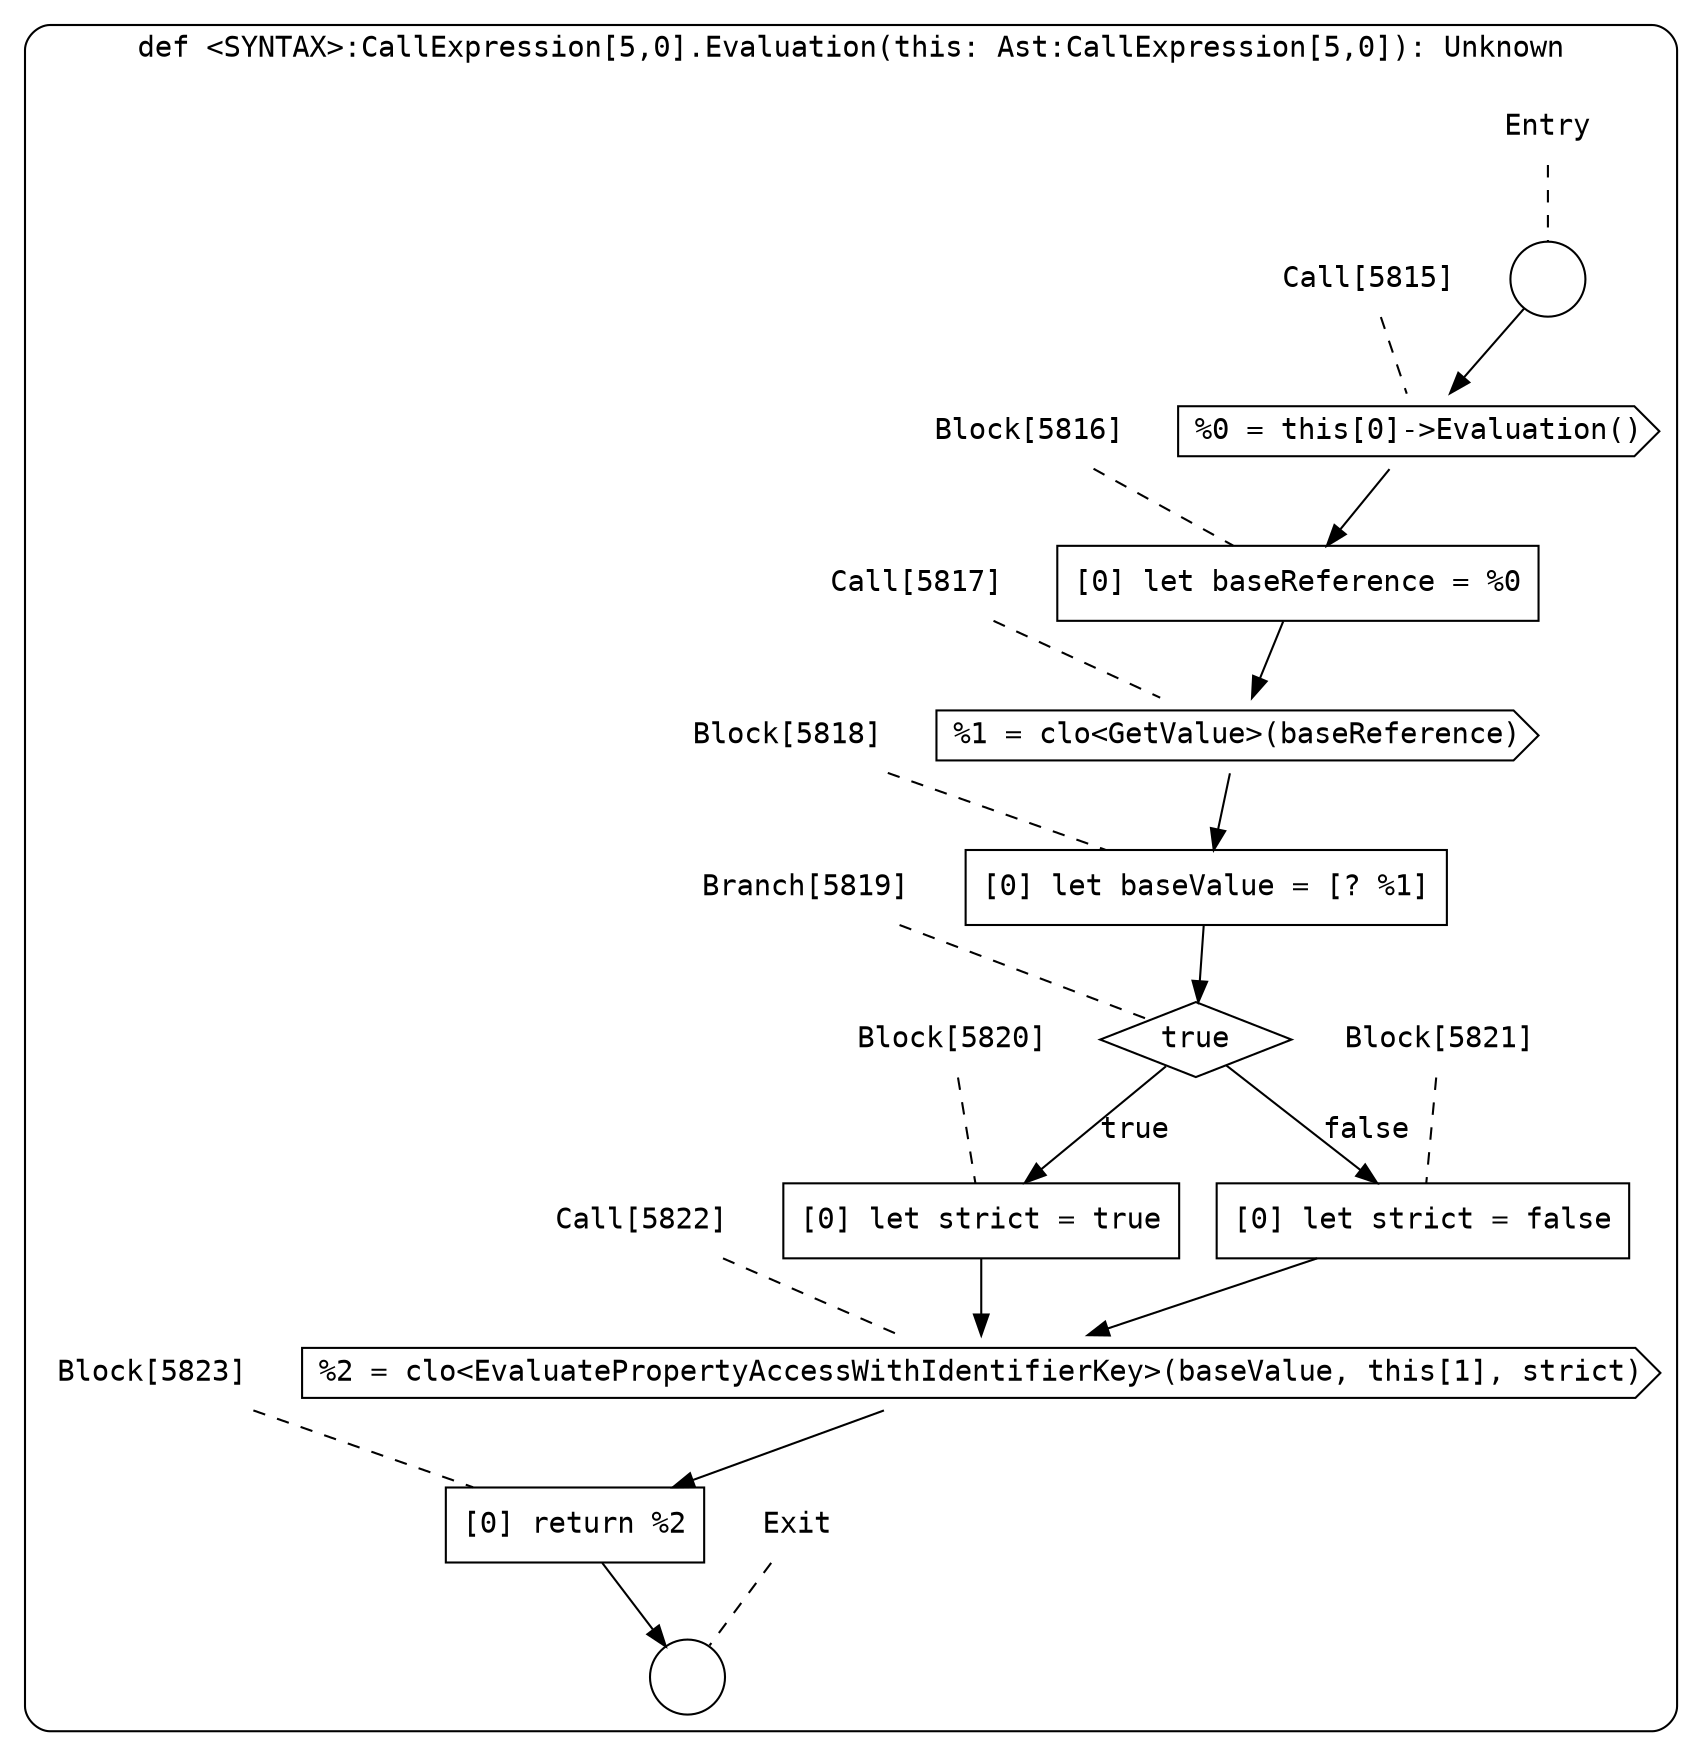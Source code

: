 digraph {
  graph [fontname = "Consolas"]
  node [fontname = "Consolas"]
  edge [fontname = "Consolas"]
  subgraph cluster1262 {
    label = "def <SYNTAX>:CallExpression[5,0].Evaluation(this: Ast:CallExpression[5,0]): Unknown"
    style = rounded
    cluster1262_entry_name [shape=none, label=<<font color="black">Entry</font>>]
    cluster1262_entry_name -> cluster1262_entry [arrowhead=none, color="black", style=dashed]
    cluster1262_entry [shape=circle label=" " color="black" fillcolor="white" style=filled]
    cluster1262_entry -> node5815 [color="black"]
    cluster1262_exit_name [shape=none, label=<<font color="black">Exit</font>>]
    cluster1262_exit_name -> cluster1262_exit [arrowhead=none, color="black", style=dashed]
    cluster1262_exit [shape=circle label=" " color="black" fillcolor="white" style=filled]
    node5815_name [shape=none, label=<<font color="black">Call[5815]</font>>]
    node5815_name -> node5815 [arrowhead=none, color="black", style=dashed]
    node5815 [shape=cds, label=<<font color="black">%0 = this[0]-&gt;Evaluation()</font>> color="black" fillcolor="white", style=filled]
    node5815 -> node5816 [color="black"]
    node5816_name [shape=none, label=<<font color="black">Block[5816]</font>>]
    node5816_name -> node5816 [arrowhead=none, color="black", style=dashed]
    node5816 [shape=box, label=<<font color="black">[0] let baseReference = %0<BR ALIGN="LEFT"/></font>> color="black" fillcolor="white", style=filled]
    node5816 -> node5817 [color="black"]
    node5817_name [shape=none, label=<<font color="black">Call[5817]</font>>]
    node5817_name -> node5817 [arrowhead=none, color="black", style=dashed]
    node5817 [shape=cds, label=<<font color="black">%1 = clo&lt;GetValue&gt;(baseReference)</font>> color="black" fillcolor="white", style=filled]
    node5817 -> node5818 [color="black"]
    node5818_name [shape=none, label=<<font color="black">Block[5818]</font>>]
    node5818_name -> node5818 [arrowhead=none, color="black", style=dashed]
    node5818 [shape=box, label=<<font color="black">[0] let baseValue = [? %1]<BR ALIGN="LEFT"/></font>> color="black" fillcolor="white", style=filled]
    node5818 -> node5819 [color="black"]
    node5819_name [shape=none, label=<<font color="black">Branch[5819]</font>>]
    node5819_name -> node5819 [arrowhead=none, color="black", style=dashed]
    node5819 [shape=diamond, label=<<font color="black">true</font>> color="black" fillcolor="white", style=filled]
    node5819 -> node5820 [label=<<font color="black">true</font>> color="black"]
    node5819 -> node5821 [label=<<font color="black">false</font>> color="black"]
    node5820_name [shape=none, label=<<font color="black">Block[5820]</font>>]
    node5820_name -> node5820 [arrowhead=none, color="black", style=dashed]
    node5820 [shape=box, label=<<font color="black">[0] let strict = true<BR ALIGN="LEFT"/></font>> color="black" fillcolor="white", style=filled]
    node5820 -> node5822 [color="black"]
    node5821_name [shape=none, label=<<font color="black">Block[5821]</font>>]
    node5821_name -> node5821 [arrowhead=none, color="black", style=dashed]
    node5821 [shape=box, label=<<font color="black">[0] let strict = false<BR ALIGN="LEFT"/></font>> color="black" fillcolor="white", style=filled]
    node5821 -> node5822 [color="black"]
    node5822_name [shape=none, label=<<font color="black">Call[5822]</font>>]
    node5822_name -> node5822 [arrowhead=none, color="black", style=dashed]
    node5822 [shape=cds, label=<<font color="black">%2 = clo&lt;EvaluatePropertyAccessWithIdentifierKey&gt;(baseValue, this[1], strict)</font>> color="black" fillcolor="white", style=filled]
    node5822 -> node5823 [color="black"]
    node5823_name [shape=none, label=<<font color="black">Block[5823]</font>>]
    node5823_name -> node5823 [arrowhead=none, color="black", style=dashed]
    node5823 [shape=box, label=<<font color="black">[0] return %2<BR ALIGN="LEFT"/></font>> color="black" fillcolor="white", style=filled]
    node5823 -> cluster1262_exit [color="black"]
  }
}